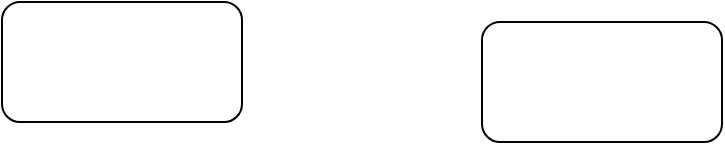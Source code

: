 <mxfile version="24.3.1" type="github">
  <diagram name="第 1 页" id="ZpCvt9i-UeeF5TeZm3TA">
    <mxGraphModel dx="2074" dy="1145" grid="1" gridSize="10" guides="1" tooltips="1" connect="1" arrows="1" fold="1" page="1" pageScale="1" pageWidth="827" pageHeight="1169" math="0" shadow="0">
      <root>
        <mxCell id="0" />
        <mxCell id="1" parent="0" />
        <mxCell id="qwCqjYxXJUJMJ7RCVG0b-1" value="" style="rounded=1;whiteSpace=wrap;html=1;" vertex="1" parent="1">
          <mxGeometry x="150" y="630" width="120" height="60" as="geometry" />
        </mxCell>
        <mxCell id="qwCqjYxXJUJMJ7RCVG0b-2" value="" style="rounded=1;whiteSpace=wrap;html=1;" vertex="1" parent="1">
          <mxGeometry x="390" y="640" width="120" height="60" as="geometry" />
        </mxCell>
      </root>
    </mxGraphModel>
  </diagram>
</mxfile>
